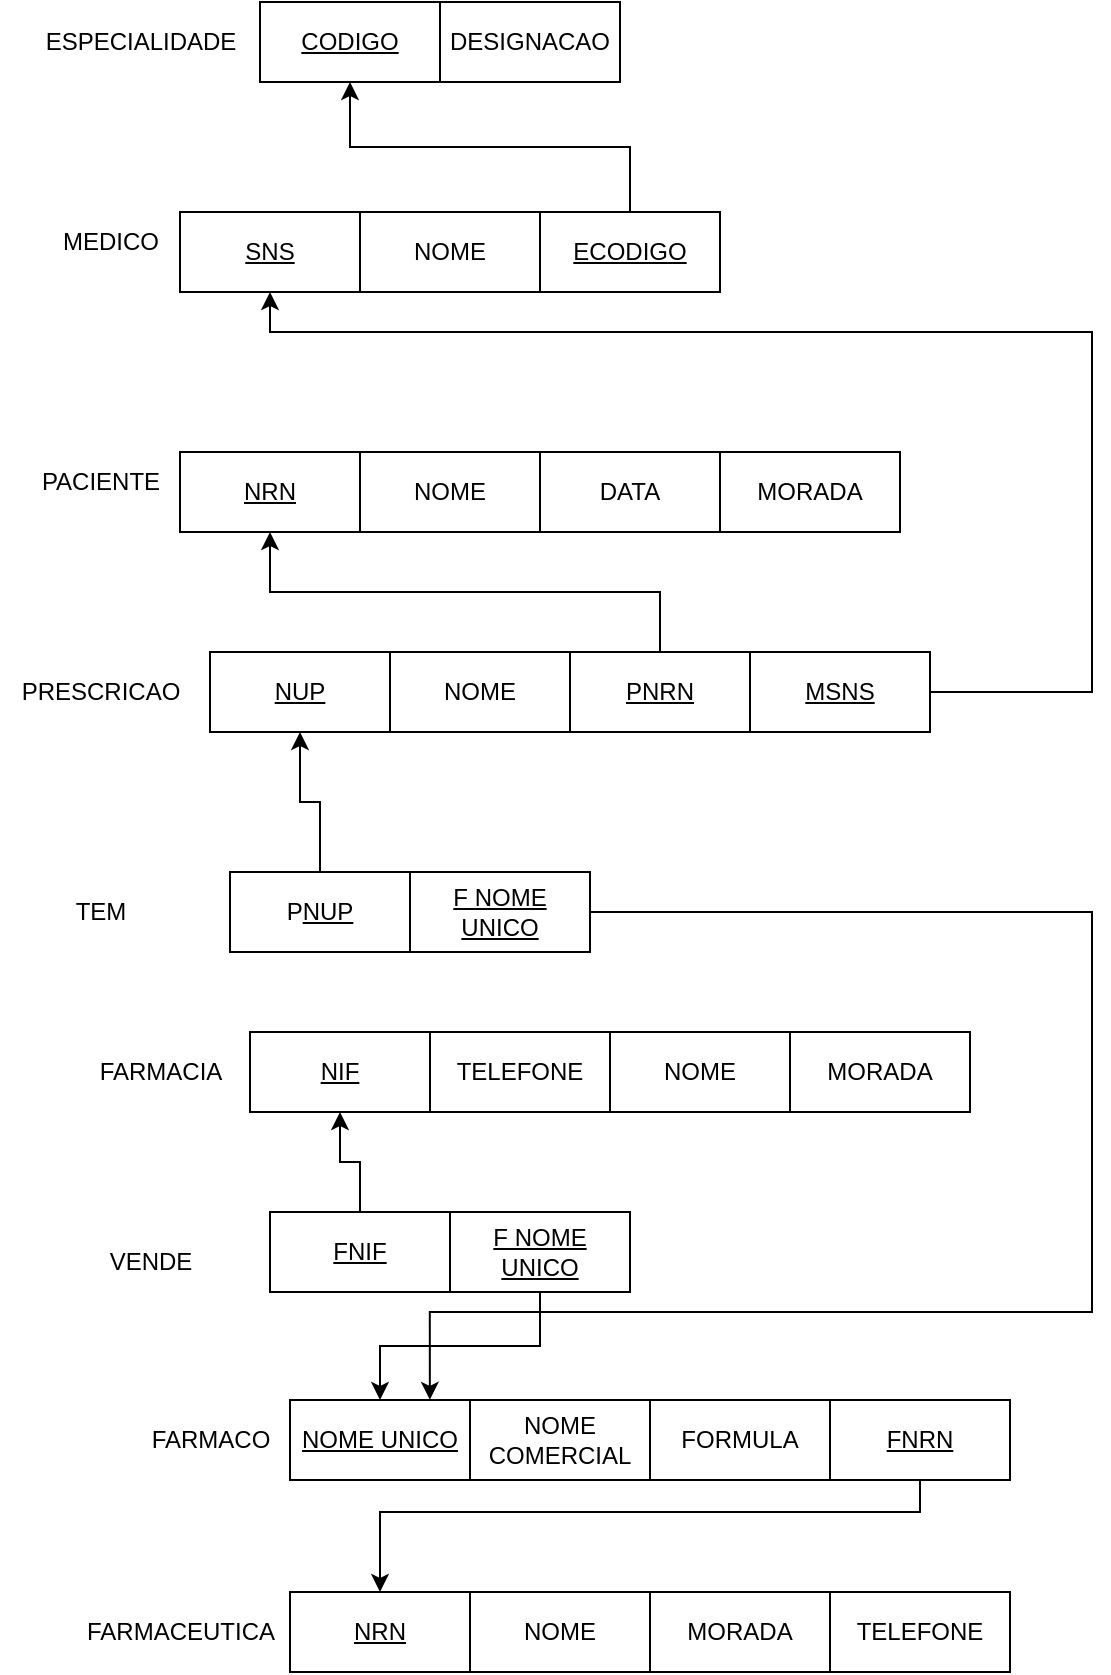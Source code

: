 <mxfile version="24.0.0" type="device">
  <diagram name="Page-1" id="-RID9Jmie92k1hYD2Okw">
    <mxGraphModel dx="1583" dy="1358" grid="1" gridSize="10" guides="1" tooltips="1" connect="1" arrows="1" fold="1" page="1" pageScale="1" pageWidth="583" pageHeight="827" math="0" shadow="0">
      <root>
        <mxCell id="0" />
        <mxCell id="1" parent="0" />
        <mxCell id="t7-kmwR76hMVSs-G2RQc-1" value="&lt;u&gt;NRN&lt;/u&gt;" style="rounded=0;whiteSpace=wrap;html=1;" vertex="1" parent="1">
          <mxGeometry x="90" y="510" width="90" height="40" as="geometry" />
        </mxCell>
        <mxCell id="t7-kmwR76hMVSs-G2RQc-3" value="MORADA" style="rounded=0;whiteSpace=wrap;html=1;" vertex="1" parent="1">
          <mxGeometry x="270" y="510" width="90" height="40" as="geometry" />
        </mxCell>
        <mxCell id="t7-kmwR76hMVSs-G2RQc-4" value="NOME" style="rounded=0;whiteSpace=wrap;html=1;" vertex="1" parent="1">
          <mxGeometry x="180" y="510" width="90" height="40" as="geometry" />
        </mxCell>
        <mxCell id="t7-kmwR76hMVSs-G2RQc-5" value="TELEFONE" style="rounded=0;whiteSpace=wrap;html=1;" vertex="1" parent="1">
          <mxGeometry x="360" y="510" width="90" height="40" as="geometry" />
        </mxCell>
        <mxCell id="t7-kmwR76hMVSs-G2RQc-6" value="FARMACEUTICA" style="text;html=1;align=center;verticalAlign=middle;resizable=0;points=[];autosize=1;strokeColor=none;fillColor=none;" vertex="1" parent="1">
          <mxGeometry x="-20" y="515" width="110" height="30" as="geometry" />
        </mxCell>
        <mxCell id="t7-kmwR76hMVSs-G2RQc-7" value="&lt;u&gt;NOME UNICO&lt;/u&gt;" style="rounded=0;whiteSpace=wrap;html=1;" vertex="1" parent="1">
          <mxGeometry x="90" y="414" width="90" height="40" as="geometry" />
        </mxCell>
        <mxCell id="t7-kmwR76hMVSs-G2RQc-9" value="FORMULA" style="rounded=0;whiteSpace=wrap;html=1;" vertex="1" parent="1">
          <mxGeometry x="270" y="414" width="90" height="40" as="geometry" />
        </mxCell>
        <mxCell id="t7-kmwR76hMVSs-G2RQc-10" value="NOME COMERCIAL" style="rounded=0;whiteSpace=wrap;html=1;" vertex="1" parent="1">
          <mxGeometry x="180" y="414" width="90" height="40" as="geometry" />
        </mxCell>
        <mxCell id="t7-kmwR76hMVSs-G2RQc-12" value="FARMACO" style="text;html=1;align=center;verticalAlign=middle;resizable=0;points=[];autosize=1;strokeColor=none;fillColor=none;" vertex="1" parent="1">
          <mxGeometry x="10" y="419" width="80" height="30" as="geometry" />
        </mxCell>
        <mxCell id="t7-kmwR76hMVSs-G2RQc-13" value="&lt;u&gt;NIF&lt;/u&gt;" style="rounded=0;whiteSpace=wrap;html=1;" vertex="1" parent="1">
          <mxGeometry x="70" y="230" width="90" height="40" as="geometry" />
        </mxCell>
        <mxCell id="t7-kmwR76hMVSs-G2RQc-14" value="TELEFONE" style="rounded=0;whiteSpace=wrap;html=1;" vertex="1" parent="1">
          <mxGeometry x="160" y="230" width="90" height="40" as="geometry" />
        </mxCell>
        <mxCell id="t7-kmwR76hMVSs-G2RQc-15" value="NOME" style="rounded=0;whiteSpace=wrap;html=1;" vertex="1" parent="1">
          <mxGeometry x="250" y="230" width="90" height="40" as="geometry" />
        </mxCell>
        <mxCell id="t7-kmwR76hMVSs-G2RQc-16" value="MORADA" style="rounded=0;whiteSpace=wrap;html=1;" vertex="1" parent="1">
          <mxGeometry x="340" y="230" width="90" height="40" as="geometry" />
        </mxCell>
        <mxCell id="t7-kmwR76hMVSs-G2RQc-17" value="FARMACIA" style="text;html=1;align=center;verticalAlign=middle;resizable=0;points=[];autosize=1;strokeColor=none;fillColor=none;" vertex="1" parent="1">
          <mxGeometry x="-15" y="235" width="80" height="30" as="geometry" />
        </mxCell>
        <mxCell id="t7-kmwR76hMVSs-G2RQc-18" value="PACIENTE" style="text;html=1;align=center;verticalAlign=middle;resizable=0;points=[];autosize=1;strokeColor=none;fillColor=none;" vertex="1" parent="1">
          <mxGeometry x="-45" y="-60" width="80" height="30" as="geometry" />
        </mxCell>
        <mxCell id="t7-kmwR76hMVSs-G2RQc-19" value="&lt;u&gt;NRN&lt;/u&gt;" style="rounded=0;whiteSpace=wrap;html=1;" vertex="1" parent="1">
          <mxGeometry x="35" y="-60" width="90" height="40" as="geometry" />
        </mxCell>
        <mxCell id="t7-kmwR76hMVSs-G2RQc-20" value="NOME" style="rounded=0;whiteSpace=wrap;html=1;" vertex="1" parent="1">
          <mxGeometry x="125" y="-60" width="90" height="40" as="geometry" />
        </mxCell>
        <mxCell id="t7-kmwR76hMVSs-G2RQc-21" value="DATA" style="rounded=0;whiteSpace=wrap;html=1;" vertex="1" parent="1">
          <mxGeometry x="215" y="-60" width="90" height="40" as="geometry" />
        </mxCell>
        <mxCell id="t7-kmwR76hMVSs-G2RQc-22" value="MORADA" style="rounded=0;whiteSpace=wrap;html=1;" vertex="1" parent="1">
          <mxGeometry x="305" y="-60" width="90" height="40" as="geometry" />
        </mxCell>
        <mxCell id="t7-kmwR76hMVSs-G2RQc-23" value="PRESCRICAO" style="text;html=1;align=center;verticalAlign=middle;resizable=0;points=[];autosize=1;strokeColor=none;fillColor=none;" vertex="1" parent="1">
          <mxGeometry x="-55" y="45" width="100" height="30" as="geometry" />
        </mxCell>
        <mxCell id="t7-kmwR76hMVSs-G2RQc-24" value="&lt;u&gt;NUP&lt;/u&gt;" style="rounded=0;whiteSpace=wrap;html=1;" vertex="1" parent="1">
          <mxGeometry x="50" y="40" width="90" height="40" as="geometry" />
        </mxCell>
        <mxCell id="t7-kmwR76hMVSs-G2RQc-25" value="NOME" style="rounded=0;whiteSpace=wrap;html=1;" vertex="1" parent="1">
          <mxGeometry x="140" y="40" width="90" height="40" as="geometry" />
        </mxCell>
        <mxCell id="t7-kmwR76hMVSs-G2RQc-26" value="MEDICO" style="text;html=1;align=center;verticalAlign=middle;resizable=0;points=[];autosize=1;strokeColor=none;fillColor=none;" vertex="1" parent="1">
          <mxGeometry x="-35" y="-180" width="70" height="30" as="geometry" />
        </mxCell>
        <mxCell id="t7-kmwR76hMVSs-G2RQc-27" value="NOME" style="rounded=0;whiteSpace=wrap;html=1;" vertex="1" parent="1">
          <mxGeometry x="125" y="-180" width="90" height="40" as="geometry" />
        </mxCell>
        <mxCell id="t7-kmwR76hMVSs-G2RQc-28" value="&lt;u&gt;SNS&lt;/u&gt;" style="rounded=0;whiteSpace=wrap;html=1;" vertex="1" parent="1">
          <mxGeometry x="35" y="-180" width="90" height="40" as="geometry" />
        </mxCell>
        <mxCell id="t7-kmwR76hMVSs-G2RQc-29" value="ESPECIALIDADE" style="text;html=1;align=center;verticalAlign=middle;resizable=0;points=[];autosize=1;strokeColor=none;fillColor=none;" vertex="1" parent="1">
          <mxGeometry x="-45" y="-280" width="120" height="30" as="geometry" />
        </mxCell>
        <mxCell id="t7-kmwR76hMVSs-G2RQc-30" value="&lt;u&gt;CODIGO&lt;/u&gt;" style="rounded=0;whiteSpace=wrap;html=1;" vertex="1" parent="1">
          <mxGeometry x="75" y="-285" width="90" height="40" as="geometry" />
        </mxCell>
        <mxCell id="t7-kmwR76hMVSs-G2RQc-31" value="DESIGNACAO" style="rounded=0;whiteSpace=wrap;html=1;" vertex="1" parent="1">
          <mxGeometry x="165" y="-285" width="90" height="40" as="geometry" />
        </mxCell>
        <mxCell id="t7-kmwR76hMVSs-G2RQc-33" style="edgeStyle=orthogonalEdgeStyle;rounded=0;orthogonalLoop=1;jettySize=auto;html=1;entryX=0.5;entryY=0;entryDx=0;entryDy=0;" edge="1" parent="1" source="t7-kmwR76hMVSs-G2RQc-32" target="t7-kmwR76hMVSs-G2RQc-1">
          <mxGeometry relative="1" as="geometry">
            <Array as="points">
              <mxPoint x="405" y="470" />
              <mxPoint x="135" y="470" />
            </Array>
          </mxGeometry>
        </mxCell>
        <mxCell id="t7-kmwR76hMVSs-G2RQc-32" value="&lt;u&gt;FNRN&lt;/u&gt;" style="rounded=0;whiteSpace=wrap;html=1;" vertex="1" parent="1">
          <mxGeometry x="360" y="414" width="90" height="40" as="geometry" />
        </mxCell>
        <mxCell id="t7-kmwR76hMVSs-G2RQc-38" style="edgeStyle=orthogonalEdgeStyle;rounded=0;orthogonalLoop=1;jettySize=auto;html=1;exitX=0.5;exitY=0;exitDx=0;exitDy=0;entryX=0.5;entryY=1;entryDx=0;entryDy=0;" edge="1" parent="1" source="t7-kmwR76hMVSs-G2RQc-37" target="t7-kmwR76hMVSs-G2RQc-30">
          <mxGeometry relative="1" as="geometry" />
        </mxCell>
        <mxCell id="t7-kmwR76hMVSs-G2RQc-37" value="&lt;u&gt;ECODIGO&lt;/u&gt;" style="rounded=0;whiteSpace=wrap;html=1;" vertex="1" parent="1">
          <mxGeometry x="215" y="-180" width="90" height="40" as="geometry" />
        </mxCell>
        <mxCell id="t7-kmwR76hMVSs-G2RQc-60" style="edgeStyle=orthogonalEdgeStyle;rounded=0;orthogonalLoop=1;jettySize=auto;html=1;exitX=0.5;exitY=0;exitDx=0;exitDy=0;entryX=0.5;entryY=1;entryDx=0;entryDy=0;" edge="1" parent="1" source="t7-kmwR76hMVSs-G2RQc-39" target="t7-kmwR76hMVSs-G2RQc-19">
          <mxGeometry relative="1" as="geometry" />
        </mxCell>
        <mxCell id="t7-kmwR76hMVSs-G2RQc-39" value="&lt;u&gt;PNRN&lt;/u&gt;" style="rounded=0;whiteSpace=wrap;html=1;" vertex="1" parent="1">
          <mxGeometry x="230" y="40" width="90" height="40" as="geometry" />
        </mxCell>
        <mxCell id="t7-kmwR76hMVSs-G2RQc-41" value="VENDE" style="text;html=1;align=center;verticalAlign=middle;resizable=0;points=[];autosize=1;strokeColor=none;fillColor=none;" vertex="1" parent="1">
          <mxGeometry x="-10" y="330" width="60" height="30" as="geometry" />
        </mxCell>
        <mxCell id="t7-kmwR76hMVSs-G2RQc-48" style="edgeStyle=orthogonalEdgeStyle;rounded=0;orthogonalLoop=1;jettySize=auto;html=1;exitX=0.5;exitY=0;exitDx=0;exitDy=0;entryX=0.5;entryY=1;entryDx=0;entryDy=0;" edge="1" parent="1" source="t7-kmwR76hMVSs-G2RQc-42" target="t7-kmwR76hMVSs-G2RQc-13">
          <mxGeometry relative="1" as="geometry" />
        </mxCell>
        <mxCell id="t7-kmwR76hMVSs-G2RQc-42" value="&lt;u&gt;FNIF&lt;/u&gt;" style="rounded=0;whiteSpace=wrap;html=1;" vertex="1" parent="1">
          <mxGeometry x="80" y="320" width="90" height="40" as="geometry" />
        </mxCell>
        <mxCell id="t7-kmwR76hMVSs-G2RQc-45" style="edgeStyle=orthogonalEdgeStyle;rounded=0;orthogonalLoop=1;jettySize=auto;html=1;exitX=0.5;exitY=1;exitDx=0;exitDy=0;entryX=0.5;entryY=0;entryDx=0;entryDy=0;" edge="1" parent="1" source="t7-kmwR76hMVSs-G2RQc-43" target="t7-kmwR76hMVSs-G2RQc-7">
          <mxGeometry relative="1" as="geometry" />
        </mxCell>
        <mxCell id="t7-kmwR76hMVSs-G2RQc-43" value="&lt;u&gt;F NOME UNICO&lt;br&gt;&lt;/u&gt;" style="rounded=0;whiteSpace=wrap;html=1;" vertex="1" parent="1">
          <mxGeometry x="170" y="320" width="90" height="40" as="geometry" />
        </mxCell>
        <mxCell id="t7-kmwR76hMVSs-G2RQc-49" value="TEM" style="text;html=1;align=center;verticalAlign=middle;resizable=0;points=[];autosize=1;strokeColor=none;fillColor=none;" vertex="1" parent="1">
          <mxGeometry x="-30" y="155" width="50" height="30" as="geometry" />
        </mxCell>
        <mxCell id="t7-kmwR76hMVSs-G2RQc-58" style="edgeStyle=orthogonalEdgeStyle;rounded=0;orthogonalLoop=1;jettySize=auto;html=1;exitX=1;exitY=0.5;exitDx=0;exitDy=0;entryX=0.777;entryY=-0.002;entryDx=0;entryDy=0;entryPerimeter=0;" edge="1" parent="1" source="t7-kmwR76hMVSs-G2RQc-50" target="t7-kmwR76hMVSs-G2RQc-7">
          <mxGeometry relative="1" as="geometry">
            <mxPoint x="160" y="400" as="targetPoint" />
            <mxPoint x="270" y="170" as="sourcePoint" />
            <Array as="points">
              <mxPoint x="491" y="170" />
              <mxPoint x="491" y="370" />
              <mxPoint x="160" y="370" />
            </Array>
          </mxGeometry>
        </mxCell>
        <mxCell id="t7-kmwR76hMVSs-G2RQc-50" value="&lt;u&gt;F NOME UNICO&lt;br&gt;&lt;/u&gt;" style="rounded=0;whiteSpace=wrap;html=1;" vertex="1" parent="1">
          <mxGeometry x="150" y="150" width="90" height="40" as="geometry" />
        </mxCell>
        <mxCell id="t7-kmwR76hMVSs-G2RQc-56" style="edgeStyle=orthogonalEdgeStyle;rounded=0;orthogonalLoop=1;jettySize=auto;html=1;exitX=0.5;exitY=0;exitDx=0;exitDy=0;entryX=0.5;entryY=1;entryDx=0;entryDy=0;" edge="1" parent="1" source="t7-kmwR76hMVSs-G2RQc-55" target="t7-kmwR76hMVSs-G2RQc-24">
          <mxGeometry relative="1" as="geometry" />
        </mxCell>
        <mxCell id="t7-kmwR76hMVSs-G2RQc-55" value="P&lt;u&gt;NUP&lt;/u&gt;" style="rounded=0;whiteSpace=wrap;html=1;" vertex="1" parent="1">
          <mxGeometry x="60" y="150" width="90" height="40" as="geometry" />
        </mxCell>
        <mxCell id="t7-kmwR76hMVSs-G2RQc-64" style="edgeStyle=orthogonalEdgeStyle;rounded=0;orthogonalLoop=1;jettySize=auto;html=1;entryX=0.5;entryY=1;entryDx=0;entryDy=0;" edge="1" parent="1" source="t7-kmwR76hMVSs-G2RQc-62" target="t7-kmwR76hMVSs-G2RQc-28">
          <mxGeometry relative="1" as="geometry">
            <mxPoint x="80" y="-120" as="targetPoint" />
            <Array as="points">
              <mxPoint x="491" y="60" />
              <mxPoint x="491" y="-120" />
              <mxPoint x="80" y="-120" />
            </Array>
          </mxGeometry>
        </mxCell>
        <mxCell id="t7-kmwR76hMVSs-G2RQc-62" value="&lt;u&gt;MSNS&lt;/u&gt;" style="rounded=0;whiteSpace=wrap;html=1;" vertex="1" parent="1">
          <mxGeometry x="320" y="40" width="90" height="40" as="geometry" />
        </mxCell>
      </root>
    </mxGraphModel>
  </diagram>
</mxfile>
